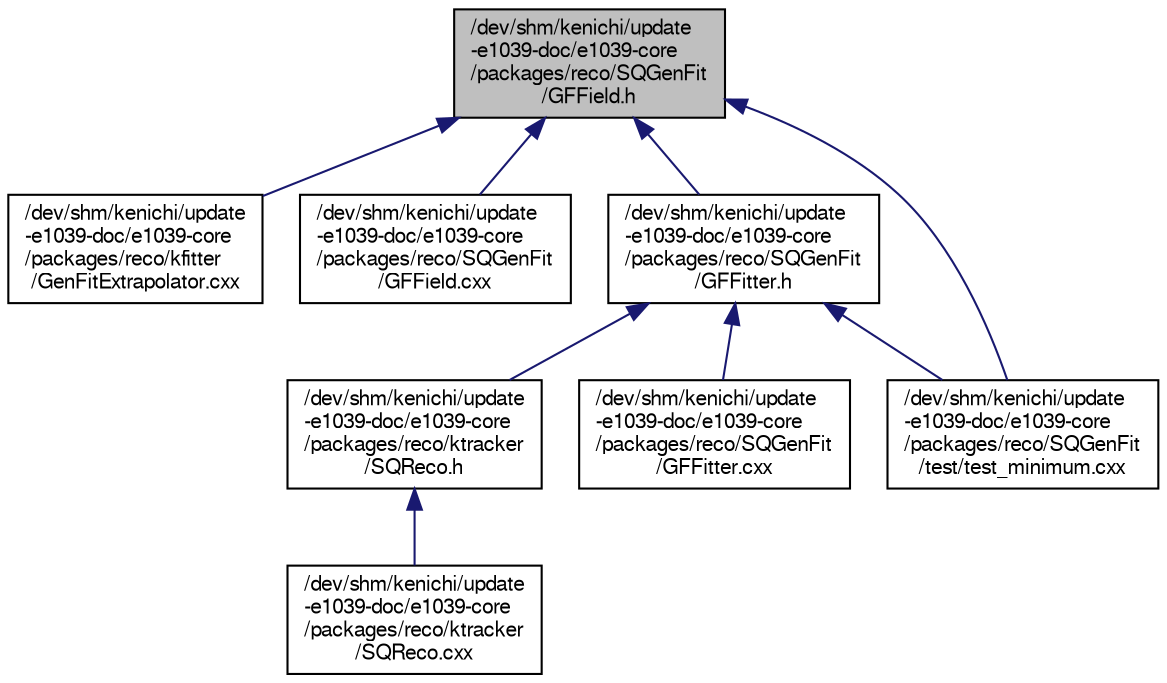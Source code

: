 digraph "/dev/shm/kenichi/update-e1039-doc/e1039-core/packages/reco/SQGenFit/GFField.h"
{
  bgcolor="transparent";
  edge [fontname="FreeSans",fontsize="10",labelfontname="FreeSans",labelfontsize="10"];
  node [fontname="FreeSans",fontsize="10",shape=record];
  Node1 [label="/dev/shm/kenichi/update\l-e1039-doc/e1039-core\l/packages/reco/SQGenFit\l/GFField.h",height=0.2,width=0.4,color="black", fillcolor="grey75", style="filled" fontcolor="black"];
  Node1 -> Node2 [dir="back",color="midnightblue",fontsize="10",style="solid",fontname="FreeSans"];
  Node2 [label="/dev/shm/kenichi/update\l-e1039-doc/e1039-core\l/packages/reco/kfitter\l/GenFitExtrapolator.cxx",height=0.2,width=0.4,color="black",URL="$d0/d9f/GenFitExtrapolator_8cxx.html"];
  Node1 -> Node3 [dir="back",color="midnightblue",fontsize="10",style="solid",fontname="FreeSans"];
  Node3 [label="/dev/shm/kenichi/update\l-e1039-doc/e1039-core\l/packages/reco/SQGenFit\l/GFField.cxx",height=0.2,width=0.4,color="black",URL="$df/dd9/GFField_8cxx.html"];
  Node1 -> Node4 [dir="back",color="midnightblue",fontsize="10",style="solid",fontname="FreeSans"];
  Node4 [label="/dev/shm/kenichi/update\l-e1039-doc/e1039-core\l/packages/reco/SQGenFit\l/GFFitter.h",height=0.2,width=0.4,color="black",URL="$dc/d11/GFFitter_8h.html"];
  Node4 -> Node5 [dir="back",color="midnightblue",fontsize="10",style="solid",fontname="FreeSans"];
  Node5 [label="/dev/shm/kenichi/update\l-e1039-doc/e1039-core\l/packages/reco/ktracker\l/SQReco.h",height=0.2,width=0.4,color="black",URL="$d8/dde/SQReco_8h.html"];
  Node5 -> Node6 [dir="back",color="midnightblue",fontsize="10",style="solid",fontname="FreeSans"];
  Node6 [label="/dev/shm/kenichi/update\l-e1039-doc/e1039-core\l/packages/reco/ktracker\l/SQReco.cxx",height=0.2,width=0.4,color="black",URL="$d0/d98/SQReco_8cxx.html"];
  Node4 -> Node7 [dir="back",color="midnightblue",fontsize="10",style="solid",fontname="FreeSans"];
  Node7 [label="/dev/shm/kenichi/update\l-e1039-doc/e1039-core\l/packages/reco/SQGenFit\l/GFFitter.cxx",height=0.2,width=0.4,color="black",URL="$d1/d43/GFFitter_8cxx.html"];
  Node4 -> Node8 [dir="back",color="midnightblue",fontsize="10",style="solid",fontname="FreeSans"];
  Node8 [label="/dev/shm/kenichi/update\l-e1039-doc/e1039-core\l/packages/reco/SQGenFit\l/test/test_minimum.cxx",height=0.2,width=0.4,color="black",URL="$db/d86/test__minimum_8cxx.html"];
  Node1 -> Node8 [dir="back",color="midnightblue",fontsize="10",style="solid",fontname="FreeSans"];
}
